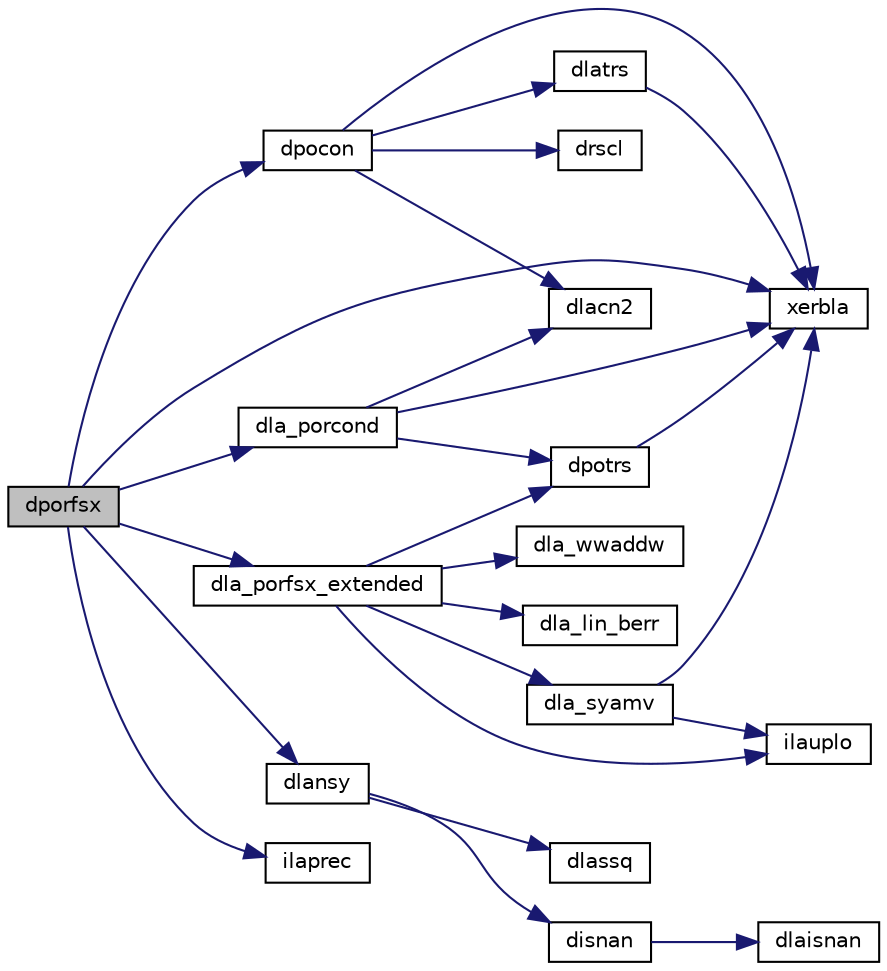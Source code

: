 digraph "dporfsx"
{
 // LATEX_PDF_SIZE
  edge [fontname="Helvetica",fontsize="10",labelfontname="Helvetica",labelfontsize="10"];
  node [fontname="Helvetica",fontsize="10",shape=record];
  rankdir="LR";
  Node1 [label="dporfsx",height=0.2,width=0.4,color="black", fillcolor="grey75", style="filled", fontcolor="black",tooltip="DPORFSX"];
  Node1 -> Node2 [color="midnightblue",fontsize="10",style="solid",fontname="Helvetica"];
  Node2 [label="dla_porcond",height=0.2,width=0.4,color="black", fillcolor="white", style="filled",URL="$dla__porcond_8f.html#aea66202c968583fe8b93e6259b86f7ac",tooltip="DLA_PORCOND estimates the Skeel condition number for a symmetric positive-definite matrix."];
  Node2 -> Node3 [color="midnightblue",fontsize="10",style="solid",fontname="Helvetica"];
  Node3 [label="dlacn2",height=0.2,width=0.4,color="black", fillcolor="white", style="filled",URL="$dlacn2_8f.html#a9b62da514b4a671acd3e3f63d018f01e",tooltip="DLACN2 estimates the 1-norm of a square matrix, using reverse communication for evaluating matrix-vec..."];
  Node2 -> Node4 [color="midnightblue",fontsize="10",style="solid",fontname="Helvetica"];
  Node4 [label="dpotrs",height=0.2,width=0.4,color="black", fillcolor="white", style="filled",URL="$dpotrs_8f.html#a167aa0166c4ce726385f65e4ab05e7c1",tooltip="DPOTRS"];
  Node4 -> Node5 [color="midnightblue",fontsize="10",style="solid",fontname="Helvetica"];
  Node5 [label="xerbla",height=0.2,width=0.4,color="black", fillcolor="white", style="filled",URL="$xerbla_8f.html#a377ee61015baf8dea7770b3a404b1c07",tooltip="XERBLA"];
  Node2 -> Node5 [color="midnightblue",fontsize="10",style="solid",fontname="Helvetica"];
  Node1 -> Node6 [color="midnightblue",fontsize="10",style="solid",fontname="Helvetica"];
  Node6 [label="dla_porfsx_extended",height=0.2,width=0.4,color="black", fillcolor="white", style="filled",URL="$dla__porfsx__extended_8f.html#a1f04f8900d0a841afb32c0b60535ff7b",tooltip="DLA_PORFSX_EXTENDED improves the computed solution to a system of linear equations for symmetric or H..."];
  Node6 -> Node7 [color="midnightblue",fontsize="10",style="solid",fontname="Helvetica"];
  Node7 [label="dla_lin_berr",height=0.2,width=0.4,color="black", fillcolor="white", style="filled",URL="$dla__lin__berr_8f.html#a9ca071e2c37ea415804eceba515a384c",tooltip="DLA_LIN_BERR computes a component-wise relative backward error."];
  Node6 -> Node8 [color="midnightblue",fontsize="10",style="solid",fontname="Helvetica"];
  Node8 [label="dla_syamv",height=0.2,width=0.4,color="black", fillcolor="white", style="filled",URL="$dla__syamv_8f.html#ae6960d344f10c9e0a2d1ba83c571a521",tooltip="DLA_SYAMV computes a matrix-vector product using a symmetric indefinite matrix to calculate error bou..."];
  Node8 -> Node9 [color="midnightblue",fontsize="10",style="solid",fontname="Helvetica"];
  Node9 [label="ilauplo",height=0.2,width=0.4,color="black", fillcolor="white", style="filled",URL="$ilauplo_8f.html#a078a6444f93a0d4e589ca8bb80524313",tooltip="ILAUPLO"];
  Node8 -> Node5 [color="midnightblue",fontsize="10",style="solid",fontname="Helvetica"];
  Node6 -> Node10 [color="midnightblue",fontsize="10",style="solid",fontname="Helvetica"];
  Node10 [label="dla_wwaddw",height=0.2,width=0.4,color="black", fillcolor="white", style="filled",URL="$dla__wwaddw_8f.html#afeba975fdc68428735c26a2189de3670",tooltip="DLA_WWADDW adds a vector into a doubled-single vector."];
  Node6 -> Node4 [color="midnightblue",fontsize="10",style="solid",fontname="Helvetica"];
  Node6 -> Node9 [color="midnightblue",fontsize="10",style="solid",fontname="Helvetica"];
  Node1 -> Node11 [color="midnightblue",fontsize="10",style="solid",fontname="Helvetica"];
  Node11 [label="dlansy",height=0.2,width=0.4,color="black", fillcolor="white", style="filled",URL="$dlansy_8f.html#a8e0d957efd6f93764d9bc98a7aa1927a",tooltip="DLANSY returns the value of the 1-norm, or the Frobenius norm, or the infinity norm,..."];
  Node11 -> Node12 [color="midnightblue",fontsize="10",style="solid",fontname="Helvetica"];
  Node12 [label="disnan",height=0.2,width=0.4,color="black", fillcolor="white", style="filled",URL="$disnan_8f.html#a230d4e1886896853b11e44e541b2c6a3",tooltip="DISNAN tests input for NaN."];
  Node12 -> Node13 [color="midnightblue",fontsize="10",style="solid",fontname="Helvetica"];
  Node13 [label="dlaisnan",height=0.2,width=0.4,color="black", fillcolor="white", style="filled",URL="$dlaisnan_8f.html#a341ec834c6fc14a17fead550ff486022",tooltip="DLAISNAN tests input for NaN by comparing two arguments for inequality."];
  Node11 -> Node14 [color="midnightblue",fontsize="10",style="solid",fontname="Helvetica"];
  Node14 [label="dlassq",height=0.2,width=0.4,color="black", fillcolor="white", style="filled",URL="$dlassq_8f90.html#ae8f40b0a34771b4f2d9c863de3af7be5",tooltip="DLASSQ updates a sum of squares represented in scaled form."];
  Node1 -> Node15 [color="midnightblue",fontsize="10",style="solid",fontname="Helvetica"];
  Node15 [label="dpocon",height=0.2,width=0.4,color="black", fillcolor="white", style="filled",URL="$dpocon_8f.html#a42c90b8fcfef1a8f7c87a45e8176d643",tooltip="DPOCON"];
  Node15 -> Node3 [color="midnightblue",fontsize="10",style="solid",fontname="Helvetica"];
  Node15 -> Node16 [color="midnightblue",fontsize="10",style="solid",fontname="Helvetica"];
  Node16 [label="dlatrs",height=0.2,width=0.4,color="black", fillcolor="white", style="filled",URL="$dlatrs_8f.html#aa495c9c519906a3053f0ec56d702ef5f",tooltip="DLATRS solves a triangular system of equations with the scale factor set to prevent overflow."];
  Node16 -> Node5 [color="midnightblue",fontsize="10",style="solid",fontname="Helvetica"];
  Node15 -> Node17 [color="midnightblue",fontsize="10",style="solid",fontname="Helvetica"];
  Node17 [label="drscl",height=0.2,width=0.4,color="black", fillcolor="white", style="filled",URL="$drscl_8f.html#a662e4c4f54a2670dd8408f6b6b306dec",tooltip="DRSCL multiplies a vector by the reciprocal of a real scalar."];
  Node15 -> Node5 [color="midnightblue",fontsize="10",style="solid",fontname="Helvetica"];
  Node1 -> Node18 [color="midnightblue",fontsize="10",style="solid",fontname="Helvetica"];
  Node18 [label="ilaprec",height=0.2,width=0.4,color="black", fillcolor="white", style="filled",URL="$ilaprec_8f.html#a6fe244cb80f355ab156ad1df9ffcc478",tooltip="ILAPREC"];
  Node1 -> Node5 [color="midnightblue",fontsize="10",style="solid",fontname="Helvetica"];
}
